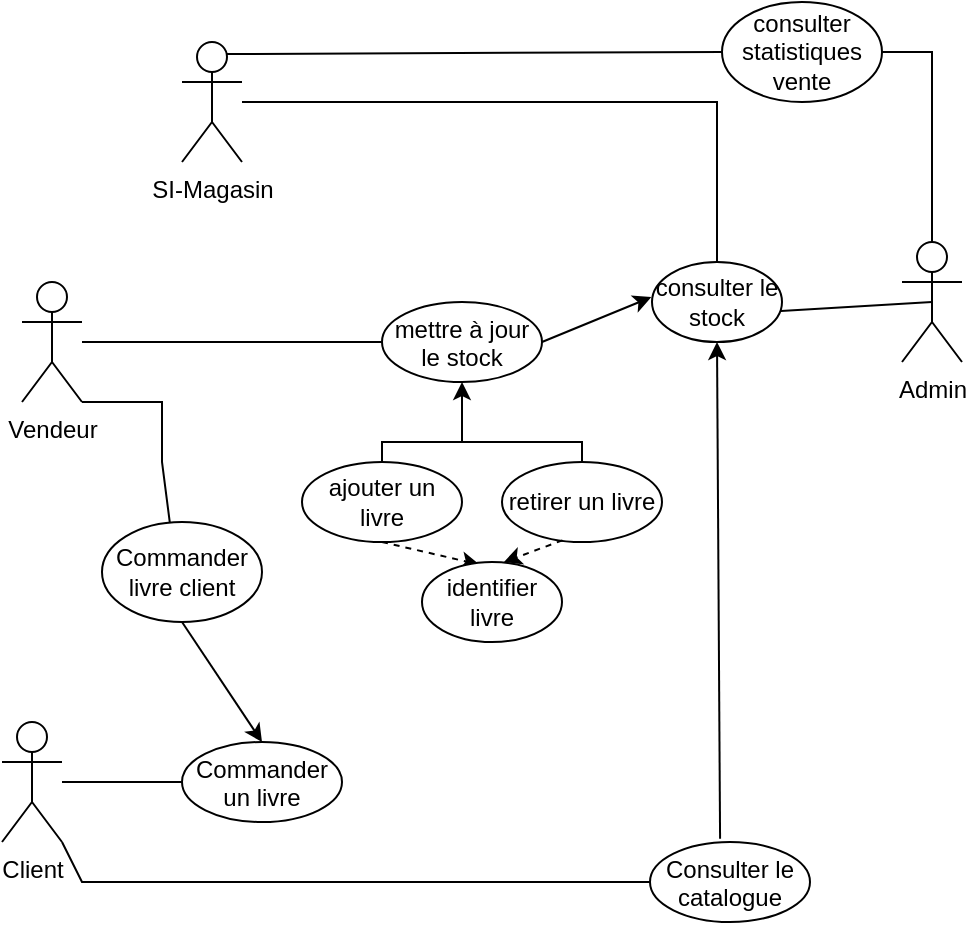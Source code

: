 <mxfile version="27.0.5">
  <diagram name="Page-1" id="Vy9dcZTcigtyyk6QfVFo">
    <mxGraphModel dx="1056" dy="619" grid="1" gridSize="10" guides="1" tooltips="1" connect="1" arrows="1" fold="1" page="1" pageScale="1" pageWidth="827" pageHeight="1169" math="0" shadow="0">
      <root>
        <mxCell id="0" />
        <mxCell id="1" parent="0" />
        <mxCell id="Zop6etKtP2Gz7wqvCrPE-12" value="" style="edgeStyle=orthogonalEdgeStyle;rounded=0;orthogonalLoop=1;jettySize=auto;html=1;endArrow=null;" edge="1" parent="1" source="Zop6etKtP2Gz7wqvCrPE-10" target="Zop6etKtP2Gz7wqvCrPE-11">
          <mxGeometry relative="1" as="geometry" />
        </mxCell>
        <mxCell id="Zop6etKtP2Gz7wqvCrPE-1" value="Client" style="shape=umlActor;verticalLabelPosition=bottom;verticalAlign=top;html=1;outlineConnect=0;" vertex="1" parent="1">
          <mxGeometry x="200" y="390" width="30" height="60" as="geometry" />
        </mxCell>
        <mxCell id="Zop6etKtP2Gz7wqvCrPE-7" value="Admin" style="shape=umlActor;verticalLabelPosition=bottom;verticalAlign=top;html=1;outlineConnect=0;" vertex="1" parent="1">
          <mxGeometry x="650" y="150" width="30" height="60" as="geometry" />
        </mxCell>
        <mxCell id="Zop6etKtP2Gz7wqvCrPE-10" value="Vendeur" style="shape=umlActor;verticalLabelPosition=bottom;verticalAlign=top;html=1;outlineConnect=0;" vertex="1" parent="1">
          <mxGeometry x="210" y="170" width="30" height="60" as="geometry" />
        </mxCell>
        <mxCell id="Zop6etKtP2Gz7wqvCrPE-11" value="&lt;div&gt;mettre à jour&lt;/div&gt;&lt;div&gt;le stock&lt;/div&gt;" style="ellipse;whiteSpace=wrap;html=1;verticalAlign=top;" vertex="1" parent="1">
          <mxGeometry x="390" y="180" width="80" height="40" as="geometry" />
        </mxCell>
        <mxCell id="Zop6etKtP2Gz7wqvCrPE-22" value="" style="edgeStyle=orthogonalEdgeStyle;rounded=0;orthogonalLoop=1;jettySize=auto;html=1;exitX=0.5;exitY=0;exitDx=0;exitDy=0;" edge="1" parent="1" source="Zop6etKtP2Gz7wqvCrPE-16" target="Zop6etKtP2Gz7wqvCrPE-11">
          <mxGeometry relative="1" as="geometry">
            <Array as="points">
              <mxPoint x="390" y="250" />
              <mxPoint x="430" y="250" />
            </Array>
          </mxGeometry>
        </mxCell>
        <mxCell id="Zop6etKtP2Gz7wqvCrPE-16" value="ajouter un livre" style="ellipse;whiteSpace=wrap;html=1;" vertex="1" parent="1">
          <mxGeometry x="350" y="260" width="80" height="40" as="geometry" />
        </mxCell>
        <mxCell id="Zop6etKtP2Gz7wqvCrPE-26" value="retirer un livre" style="ellipse;whiteSpace=wrap;html=1;" vertex="1" parent="1">
          <mxGeometry x="450" y="260" width="80" height="40" as="geometry" />
        </mxCell>
        <mxCell id="Zop6etKtP2Gz7wqvCrPE-28" value="" style="endArrow=none;html=1;rounded=0;exitX=0.5;exitY=0;exitDx=0;exitDy=0;" edge="1" parent="1" source="Zop6etKtP2Gz7wqvCrPE-26">
          <mxGeometry width="50" height="50" relative="1" as="geometry">
            <mxPoint x="350" y="380" as="sourcePoint" />
            <mxPoint x="390" y="250" as="targetPoint" />
            <Array as="points">
              <mxPoint x="490" y="250" />
              <mxPoint x="420" y="250" />
              <mxPoint x="390" y="250" />
            </Array>
          </mxGeometry>
        </mxCell>
        <mxCell id="Zop6etKtP2Gz7wqvCrPE-30" value="" style="dashed=1;html=1;rounded=0;exitX=0.5;exitY=1;exitDx=0;exitDy=0;entryX=0.41;entryY=0.032;entryDx=0;entryDy=0;entryPerimeter=0;" edge="1" parent="1" source="Zop6etKtP2Gz7wqvCrPE-16" target="Zop6etKtP2Gz7wqvCrPE-32">
          <mxGeometry width="50" height="50" relative="1" as="geometry">
            <mxPoint x="350" y="380" as="sourcePoint" />
            <mxPoint x="350" y="360" as="targetPoint" />
          </mxGeometry>
        </mxCell>
        <mxCell id="Zop6etKtP2Gz7wqvCrPE-31" value="" style="dashed=1;html=1;rounded=0;exitX=0.378;exitY=0.979;exitDx=0;exitDy=0;exitPerimeter=0;entryX=0.584;entryY=0.002;entryDx=0;entryDy=0;entryPerimeter=0;" edge="1" parent="1" source="Zop6etKtP2Gz7wqvCrPE-26" target="Zop6etKtP2Gz7wqvCrPE-32">
          <mxGeometry width="50" height="50" relative="1" as="geometry">
            <mxPoint x="330" y="310" as="sourcePoint" />
            <mxPoint x="390" y="350" as="targetPoint" />
          </mxGeometry>
        </mxCell>
        <mxCell id="Zop6etKtP2Gz7wqvCrPE-32" value="identifier livre" style="ellipse;whiteSpace=wrap;html=1;" vertex="1" parent="1">
          <mxGeometry x="410" y="310" width="70" height="40" as="geometry" />
        </mxCell>
        <mxCell id="Zop6etKtP2Gz7wqvCrPE-33" value="" style="edgeStyle=orthogonalEdgeStyle;rounded=0;orthogonalLoop=1;jettySize=auto;html=1;entryX=0;entryY=0.5;entryDx=0;entryDy=0;endArrow=null;" edge="1" parent="1" source="Zop6etKtP2Gz7wqvCrPE-1" target="Zop6etKtP2Gz7wqvCrPE-34">
          <mxGeometry relative="1" as="geometry">
            <mxPoint x="250" y="529.7" as="sourcePoint" />
            <mxPoint x="330" y="529.7" as="targetPoint" />
          </mxGeometry>
        </mxCell>
        <mxCell id="Zop6etKtP2Gz7wqvCrPE-34" value="Commander un livre" style="ellipse;whiteSpace=wrap;html=1;verticalAlign=top;" vertex="1" parent="1">
          <mxGeometry x="290" y="400" width="80" height="40" as="geometry" />
        </mxCell>
        <mxCell id="Zop6etKtP2Gz7wqvCrPE-36" value="" style="endArrow=null;html=1;rounded=0;exitX=1;exitY=1;exitDx=0;exitDy=0;exitPerimeter=0;entryX=0.425;entryY=0.02;entryDx=0;entryDy=0;entryPerimeter=0;" edge="1" parent="1" source="Zop6etKtP2Gz7wqvCrPE-10" target="Zop6etKtP2Gz7wqvCrPE-37">
          <mxGeometry width="50" height="50" relative="1" as="geometry">
            <mxPoint x="250" y="230" as="sourcePoint" />
            <mxPoint x="280" y="300" as="targetPoint" />
            <Array as="points">
              <mxPoint x="280" y="230" />
              <mxPoint x="280" y="260" />
            </Array>
          </mxGeometry>
        </mxCell>
        <mxCell id="Zop6etKtP2Gz7wqvCrPE-37" value="&lt;div&gt;Commander&lt;/div&gt;&lt;div&gt;livre client&lt;/div&gt;" style="ellipse;whiteSpace=wrap;html=1;" vertex="1" parent="1">
          <mxGeometry x="250" y="290" width="80" height="50" as="geometry" />
        </mxCell>
        <mxCell id="Zop6etKtP2Gz7wqvCrPE-38" value="" style="endArrow=classic;html=1;rounded=0;exitX=0.5;exitY=1;exitDx=0;exitDy=0;entryX=0.5;entryY=0;entryDx=0;entryDy=0;" edge="1" parent="1" source="Zop6etKtP2Gz7wqvCrPE-37" target="Zop6etKtP2Gz7wqvCrPE-34">
          <mxGeometry width="50" height="50" relative="1" as="geometry">
            <mxPoint x="330" y="420" as="sourcePoint" />
            <mxPoint x="380" y="370" as="targetPoint" />
          </mxGeometry>
        </mxCell>
        <mxCell id="Zop6etKtP2Gz7wqvCrPE-39" value="" style="endArrow=null;html=1;rounded=0;exitX=1;exitY=1;exitDx=0;exitDy=0;exitPerimeter=0;entryX=0;entryY=0.5;entryDx=0;entryDy=0;" edge="1" parent="1" source="Zop6etKtP2Gz7wqvCrPE-1" target="Zop6etKtP2Gz7wqvCrPE-40">
          <mxGeometry width="50" height="50" relative="1" as="geometry">
            <mxPoint x="330" y="420" as="sourcePoint" />
            <mxPoint x="320" y="480" as="targetPoint" />
            <Array as="points">
              <mxPoint x="240" y="470" />
            </Array>
          </mxGeometry>
        </mxCell>
        <mxCell id="Zop6etKtP2Gz7wqvCrPE-40" value="Consulter le catalogue" style="ellipse;whiteSpace=wrap;html=1;verticalAlign=top;" vertex="1" parent="1">
          <mxGeometry x="524" y="450" width="80" height="40" as="geometry" />
        </mxCell>
        <mxCell id="Zop6etKtP2Gz7wqvCrPE-42" value="" style="html=1;rounded=0;exitX=1;exitY=0.5;exitDx=0;exitDy=0;entryX=-0.006;entryY=0.439;entryDx=0;entryDy=0;entryPerimeter=0;" edge="1" parent="1" source="Zop6etKtP2Gz7wqvCrPE-11" target="Zop6etKtP2Gz7wqvCrPE-44">
          <mxGeometry width="50" height="50" relative="1" as="geometry">
            <mxPoint x="330" y="420" as="sourcePoint" />
            <mxPoint x="520" y="176" as="targetPoint" />
          </mxGeometry>
        </mxCell>
        <mxCell id="Zop6etKtP2Gz7wqvCrPE-44" value="consulter le stock" style="ellipse;whiteSpace=wrap;html=1;" vertex="1" parent="1">
          <mxGeometry x="525" y="160" width="65" height="40" as="geometry" />
        </mxCell>
        <mxCell id="Zop6etKtP2Gz7wqvCrPE-48" value="" style="html=1;rounded=0;exitX=0.438;exitY=-0.04;exitDx=0;exitDy=0;entryX=0.5;entryY=1;entryDx=0;entryDy=0;exitPerimeter=0;" edge="1" parent="1" source="Zop6etKtP2Gz7wqvCrPE-40" target="Zop6etKtP2Gz7wqvCrPE-44">
          <mxGeometry width="50" height="50" relative="1" as="geometry">
            <mxPoint x="560" y="340" as="sourcePoint" />
            <mxPoint x="610" y="290" as="targetPoint" />
          </mxGeometry>
        </mxCell>
        <mxCell id="Zop6etKtP2Gz7wqvCrPE-50" value="" style="endArrow=none;html=1;rounded=0;exitX=0.992;exitY=0.613;exitDx=0;exitDy=0;exitPerimeter=0;entryX=0.5;entryY=0.5;entryDx=0;entryDy=0;entryPerimeter=0;" edge="1" parent="1" source="Zop6etKtP2Gz7wqvCrPE-44" target="Zop6etKtP2Gz7wqvCrPE-7">
          <mxGeometry width="50" height="50" relative="1" as="geometry">
            <mxPoint x="420" y="310" as="sourcePoint" />
            <mxPoint x="760.0" y="180.365" as="targetPoint" />
          </mxGeometry>
        </mxCell>
        <mxCell id="Zop6etKtP2Gz7wqvCrPE-53" style="edgeStyle=orthogonalEdgeStyle;rounded=0;orthogonalLoop=1;jettySize=auto;html=1;entryX=0.5;entryY=0;entryDx=0;entryDy=0;endArrow=null;" edge="1" parent="1" source="Zop6etKtP2Gz7wqvCrPE-51" target="Zop6etKtP2Gz7wqvCrPE-44">
          <mxGeometry relative="1" as="geometry" />
        </mxCell>
        <mxCell id="Zop6etKtP2Gz7wqvCrPE-51" value="&lt;div&gt;SI-Magasin&lt;/div&gt;" style="shape=umlActor;verticalLabelPosition=bottom;verticalAlign=top;html=1;outlineConnect=0;" vertex="1" parent="1">
          <mxGeometry x="290" y="50" width="30" height="60" as="geometry" />
        </mxCell>
        <mxCell id="Zop6etKtP2Gz7wqvCrPE-54" value="consulter statistiques vente" style="ellipse;whiteSpace=wrap;html=1;" vertex="1" parent="1">
          <mxGeometry x="560" y="30" width="80" height="50" as="geometry" />
        </mxCell>
        <mxCell id="Zop6etKtP2Gz7wqvCrPE-55" value="" style="endArrow=none;html=1;rounded=0;exitX=0.75;exitY=0.1;exitDx=0;exitDy=0;exitPerimeter=0;entryX=0;entryY=0.5;entryDx=0;entryDy=0;" edge="1" parent="1" source="Zop6etKtP2Gz7wqvCrPE-51" target="Zop6etKtP2Gz7wqvCrPE-54">
          <mxGeometry width="50" height="50" relative="1" as="geometry">
            <mxPoint x="430" y="280" as="sourcePoint" />
            <mxPoint x="480" y="230" as="targetPoint" />
          </mxGeometry>
        </mxCell>
        <mxCell id="Zop6etKtP2Gz7wqvCrPE-57" style="edgeStyle=orthogonalEdgeStyle;rounded=0;orthogonalLoop=1;jettySize=auto;html=1;entryX=0.5;entryY=0;entryDx=0;entryDy=0;entryPerimeter=0;endArrow=null;" edge="1" parent="1" source="Zop6etKtP2Gz7wqvCrPE-54" target="Zop6etKtP2Gz7wqvCrPE-7">
          <mxGeometry relative="1" as="geometry" />
        </mxCell>
      </root>
    </mxGraphModel>
  </diagram>
</mxfile>
